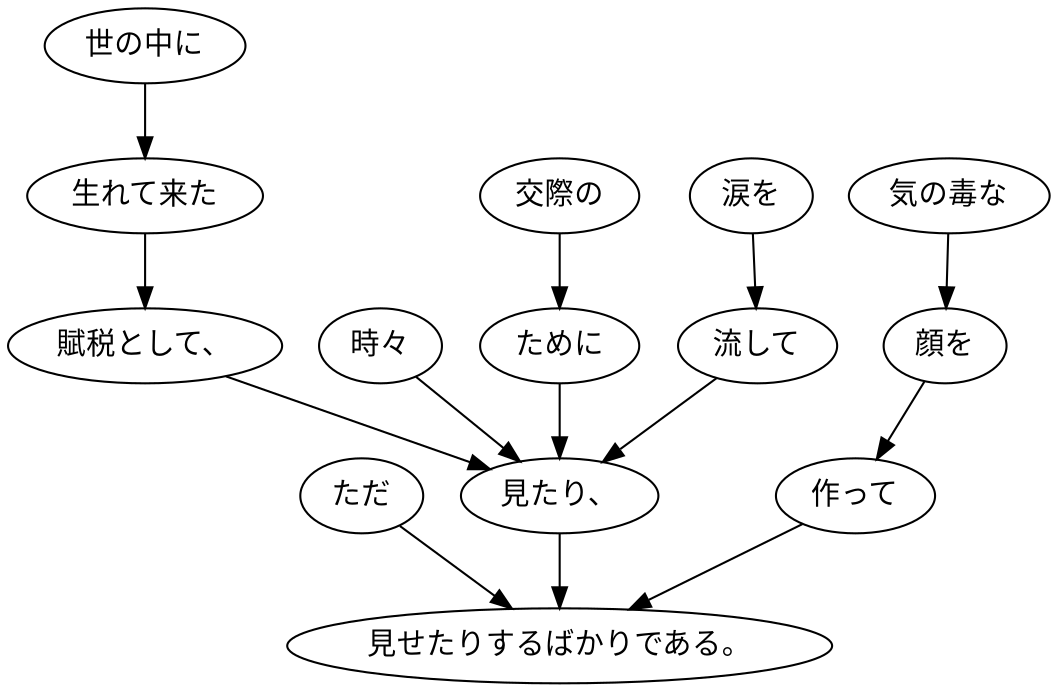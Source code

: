 digraph graph7359 {
	node0 [label="ただ"];
	node1 [label="世の中に"];
	node2 [label="生れて来た"];
	node3 [label="賦税として、"];
	node4 [label="時々"];
	node5 [label="交際の"];
	node6 [label="ために"];
	node7 [label="涙を"];
	node8 [label="流して"];
	node9 [label="見たり、"];
	node10 [label="気の毒な"];
	node11 [label="顔を"];
	node12 [label="作って"];
	node13 [label="見せたりするばかりである。"];
	node0 -> node13;
	node1 -> node2;
	node2 -> node3;
	node3 -> node9;
	node4 -> node9;
	node5 -> node6;
	node6 -> node9;
	node7 -> node8;
	node8 -> node9;
	node9 -> node13;
	node10 -> node11;
	node11 -> node12;
	node12 -> node13;
}
